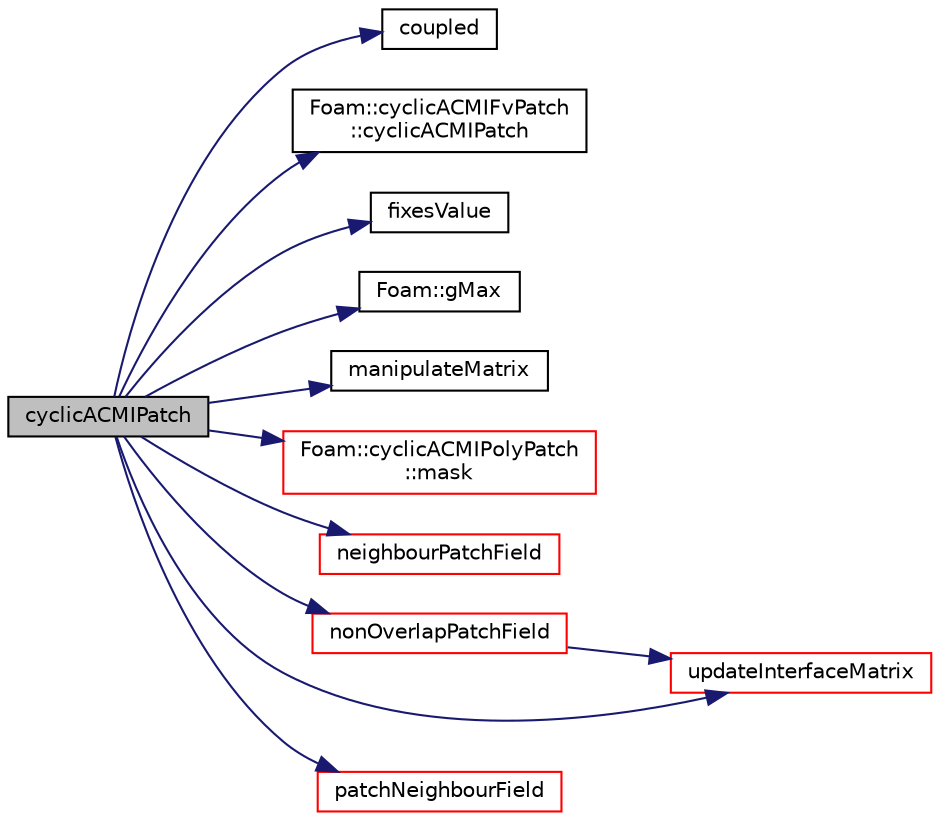 digraph "cyclicACMIPatch"
{
  bgcolor="transparent";
  edge [fontname="Helvetica",fontsize="10",labelfontname="Helvetica",labelfontsize="10"];
  node [fontname="Helvetica",fontsize="10",shape=record];
  rankdir="LR";
  Node1 [label="cyclicACMIPatch",height=0.2,width=0.4,color="black", fillcolor="grey75", style="filled", fontcolor="black"];
  Node1 -> Node2 [color="midnightblue",fontsize="10",style="solid",fontname="Helvetica"];
  Node2 [label="coupled",height=0.2,width=0.4,color="black",URL="$a00461.html#acfe51ad7322334dcaa65f0cbdfe3b3c5",tooltip="Return true if coupled. Note that the underlying patch. "];
  Node1 -> Node3 [color="midnightblue",fontsize="10",style="solid",fontname="Helvetica"];
  Node3 [label="Foam::cyclicACMIFvPatch\l::cyclicACMIPatch",height=0.2,width=0.4,color="black",URL="$a00460.html#ad03a1336a4ae3957212a693300bd474c",tooltip="Return local reference cast into the cyclic patch. "];
  Node1 -> Node4 [color="midnightblue",fontsize="10",style="solid",fontname="Helvetica"];
  Node4 [label="fixesValue",height=0.2,width=0.4,color="black",URL="$a00461.html#a9152d7ac14e99b9ab7d502f81a9373a4",tooltip="Return true if this patch field fixes a value. "];
  Node1 -> Node5 [color="midnightblue",fontsize="10",style="solid",fontname="Helvetica"];
  Node5 [label="Foam::gMax",height=0.2,width=0.4,color="black",URL="$a10909.html#ae8d631fb8e841947408bb711abfb1e67"];
  Node1 -> Node6 [color="midnightblue",fontsize="10",style="solid",fontname="Helvetica"];
  Node6 [label="manipulateMatrix",height=0.2,width=0.4,color="black",URL="$a00461.html#a918a7a9b6883ae2da430decb238332e0",tooltip="Manipulate matrix. "];
  Node1 -> Node7 [color="midnightblue",fontsize="10",style="solid",fontname="Helvetica"];
  Node7 [label="Foam::cyclicACMIPolyPatch\l::mask",height=0.2,width=0.4,color="red",URL="$a00469.html#a1e5b47cefdaa80e24f92c78c104bba8b",tooltip="Mask field where 1 = overlap, 0 = no-overlap. "];
  Node1 -> Node8 [color="midnightblue",fontsize="10",style="solid",fontname="Helvetica"];
  Node8 [label="neighbourPatchField",height=0.2,width=0.4,color="red",URL="$a00461.html#ab7447f5d67c21df1fcda281e82db397c",tooltip="Return reference to neighbour patchField. "];
  Node1 -> Node9 [color="midnightblue",fontsize="10",style="solid",fontname="Helvetica"];
  Node9 [label="nonOverlapPatchField",height=0.2,width=0.4,color="red",URL="$a00461.html#adf563159dabca4c8c66f2b8270bbcb5a",tooltip="Return reference to non-overlapping patchField. "];
  Node9 -> Node10 [color="midnightblue",fontsize="10",style="solid",fontname="Helvetica"];
  Node10 [label="updateInterfaceMatrix",height=0.2,width=0.4,color="red",URL="$a00461.html#a3b5b6785a1111fdddd5e701dbf498a34",tooltip="Update result field based on interface functionality. "];
  Node1 -> Node11 [color="midnightblue",fontsize="10",style="solid",fontname="Helvetica"];
  Node11 [label="patchNeighbourField",height=0.2,width=0.4,color="red",URL="$a00461.html#a8fe5ae87f45aa7d5548d6503d803e4f1",tooltip="Return neighbour coupled internal cell data. "];
  Node1 -> Node10 [color="midnightblue",fontsize="10",style="solid",fontname="Helvetica"];
}
